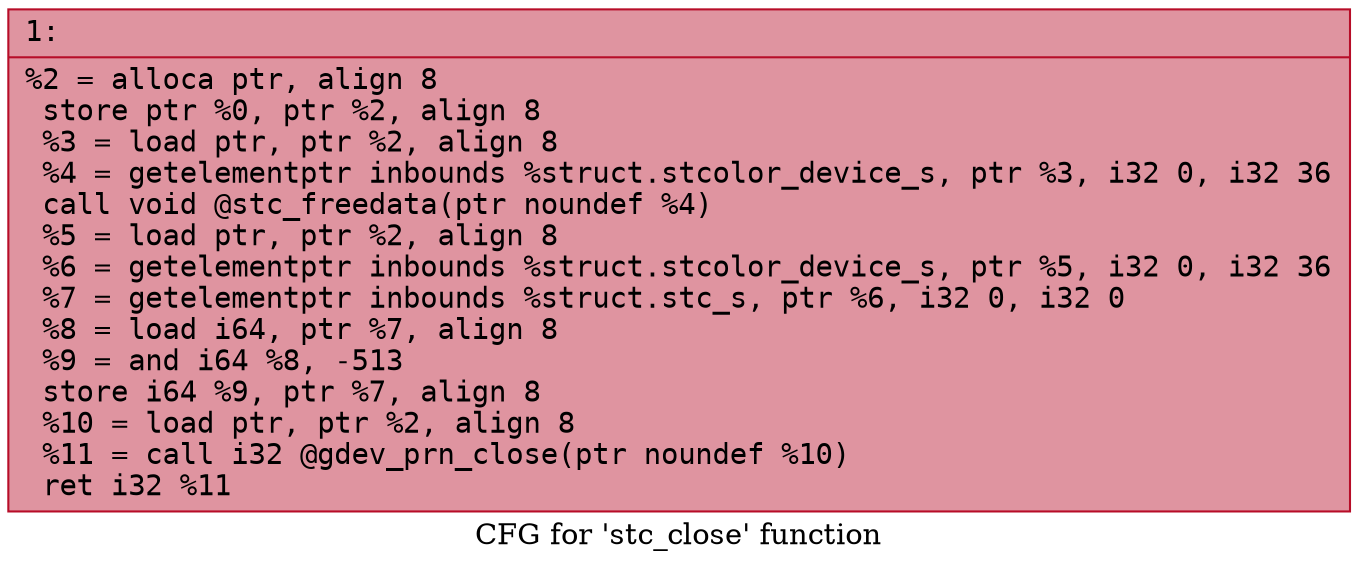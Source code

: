 digraph "CFG for 'stc_close' function" {
	label="CFG for 'stc_close' function";

	Node0x60000168a940 [shape=record,color="#b70d28ff", style=filled, fillcolor="#b70d2870" fontname="Courier",label="{1:\l|  %2 = alloca ptr, align 8\l  store ptr %0, ptr %2, align 8\l  %3 = load ptr, ptr %2, align 8\l  %4 = getelementptr inbounds %struct.stcolor_device_s, ptr %3, i32 0, i32 36\l  call void @stc_freedata(ptr noundef %4)\l  %5 = load ptr, ptr %2, align 8\l  %6 = getelementptr inbounds %struct.stcolor_device_s, ptr %5, i32 0, i32 36\l  %7 = getelementptr inbounds %struct.stc_s, ptr %6, i32 0, i32 0\l  %8 = load i64, ptr %7, align 8\l  %9 = and i64 %8, -513\l  store i64 %9, ptr %7, align 8\l  %10 = load ptr, ptr %2, align 8\l  %11 = call i32 @gdev_prn_close(ptr noundef %10)\l  ret i32 %11\l}"];
}
